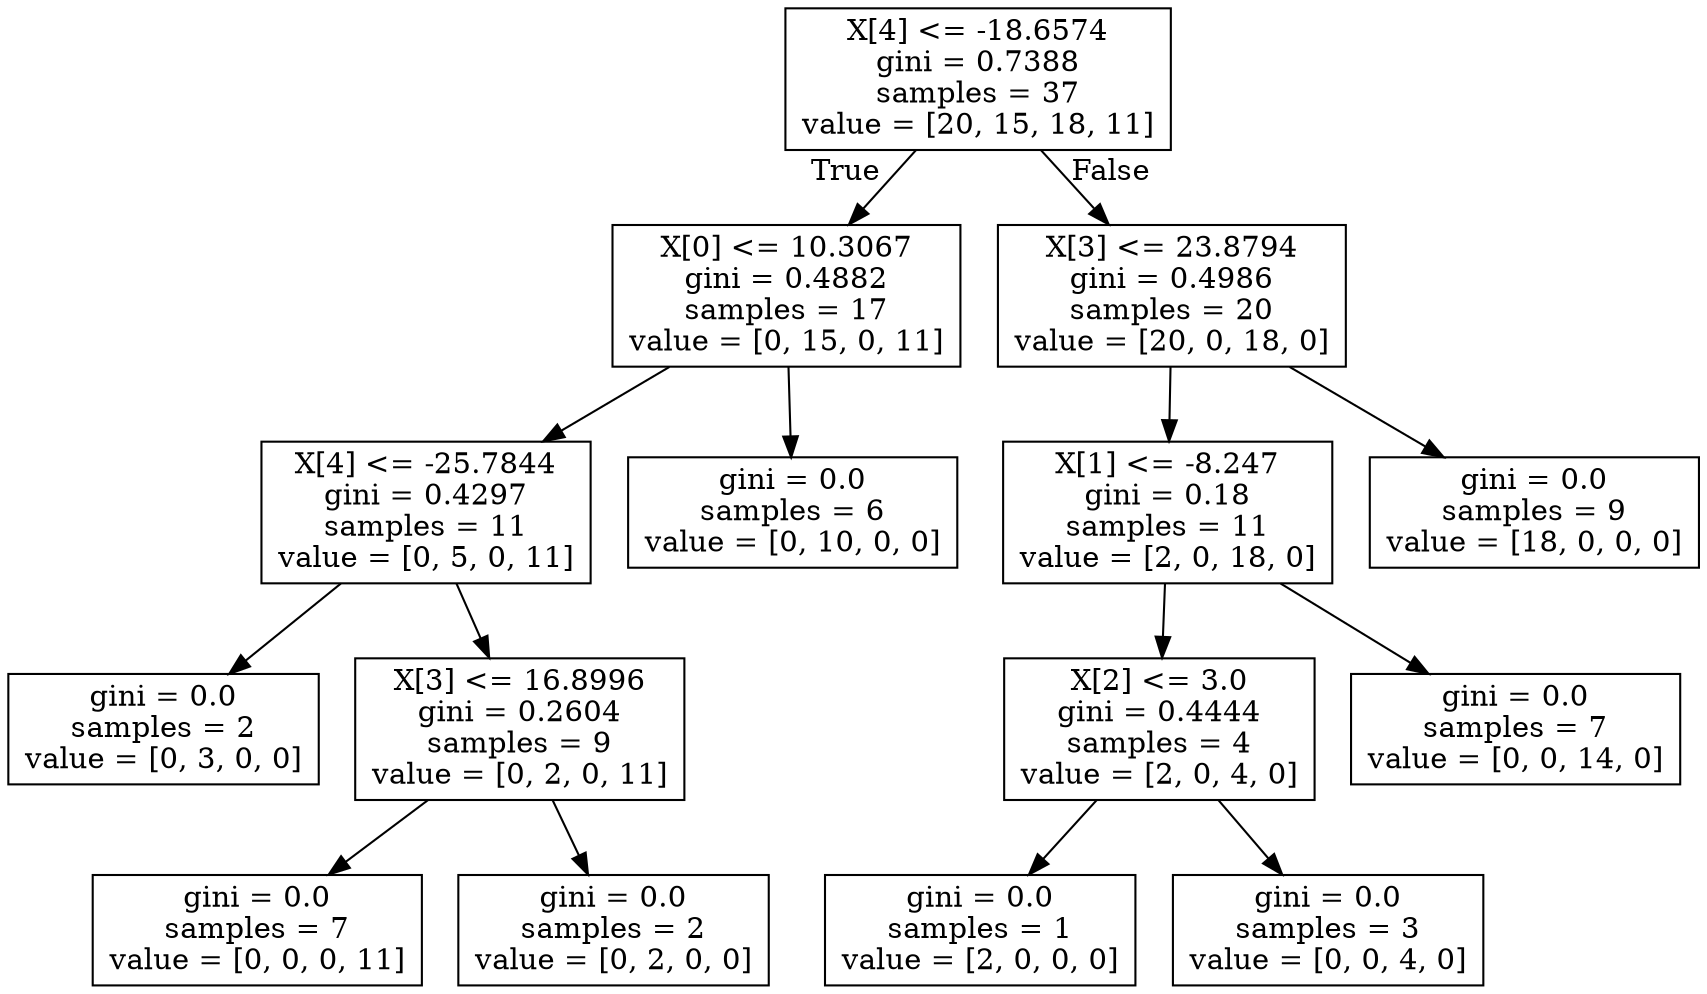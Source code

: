 digraph Tree {
node [shape=box] ;
0 [label="X[4] <= -18.6574\ngini = 0.7388\nsamples = 37\nvalue = [20, 15, 18, 11]"] ;
1 [label="X[0] <= 10.3067\ngini = 0.4882\nsamples = 17\nvalue = [0, 15, 0, 11]"] ;
0 -> 1 [labeldistance=2.5, labelangle=45, headlabel="True"] ;
2 [label="X[4] <= -25.7844\ngini = 0.4297\nsamples = 11\nvalue = [0, 5, 0, 11]"] ;
1 -> 2 ;
3 [label="gini = 0.0\nsamples = 2\nvalue = [0, 3, 0, 0]"] ;
2 -> 3 ;
4 [label="X[3] <= 16.8996\ngini = 0.2604\nsamples = 9\nvalue = [0, 2, 0, 11]"] ;
2 -> 4 ;
5 [label="gini = 0.0\nsamples = 7\nvalue = [0, 0, 0, 11]"] ;
4 -> 5 ;
6 [label="gini = 0.0\nsamples = 2\nvalue = [0, 2, 0, 0]"] ;
4 -> 6 ;
7 [label="gini = 0.0\nsamples = 6\nvalue = [0, 10, 0, 0]"] ;
1 -> 7 ;
8 [label="X[3] <= 23.8794\ngini = 0.4986\nsamples = 20\nvalue = [20, 0, 18, 0]"] ;
0 -> 8 [labeldistance=2.5, labelangle=-45, headlabel="False"] ;
9 [label="X[1] <= -8.247\ngini = 0.18\nsamples = 11\nvalue = [2, 0, 18, 0]"] ;
8 -> 9 ;
10 [label="X[2] <= 3.0\ngini = 0.4444\nsamples = 4\nvalue = [2, 0, 4, 0]"] ;
9 -> 10 ;
11 [label="gini = 0.0\nsamples = 1\nvalue = [2, 0, 0, 0]"] ;
10 -> 11 ;
12 [label="gini = 0.0\nsamples = 3\nvalue = [0, 0, 4, 0]"] ;
10 -> 12 ;
13 [label="gini = 0.0\nsamples = 7\nvalue = [0, 0, 14, 0]"] ;
9 -> 13 ;
14 [label="gini = 0.0\nsamples = 9\nvalue = [18, 0, 0, 0]"] ;
8 -> 14 ;
}